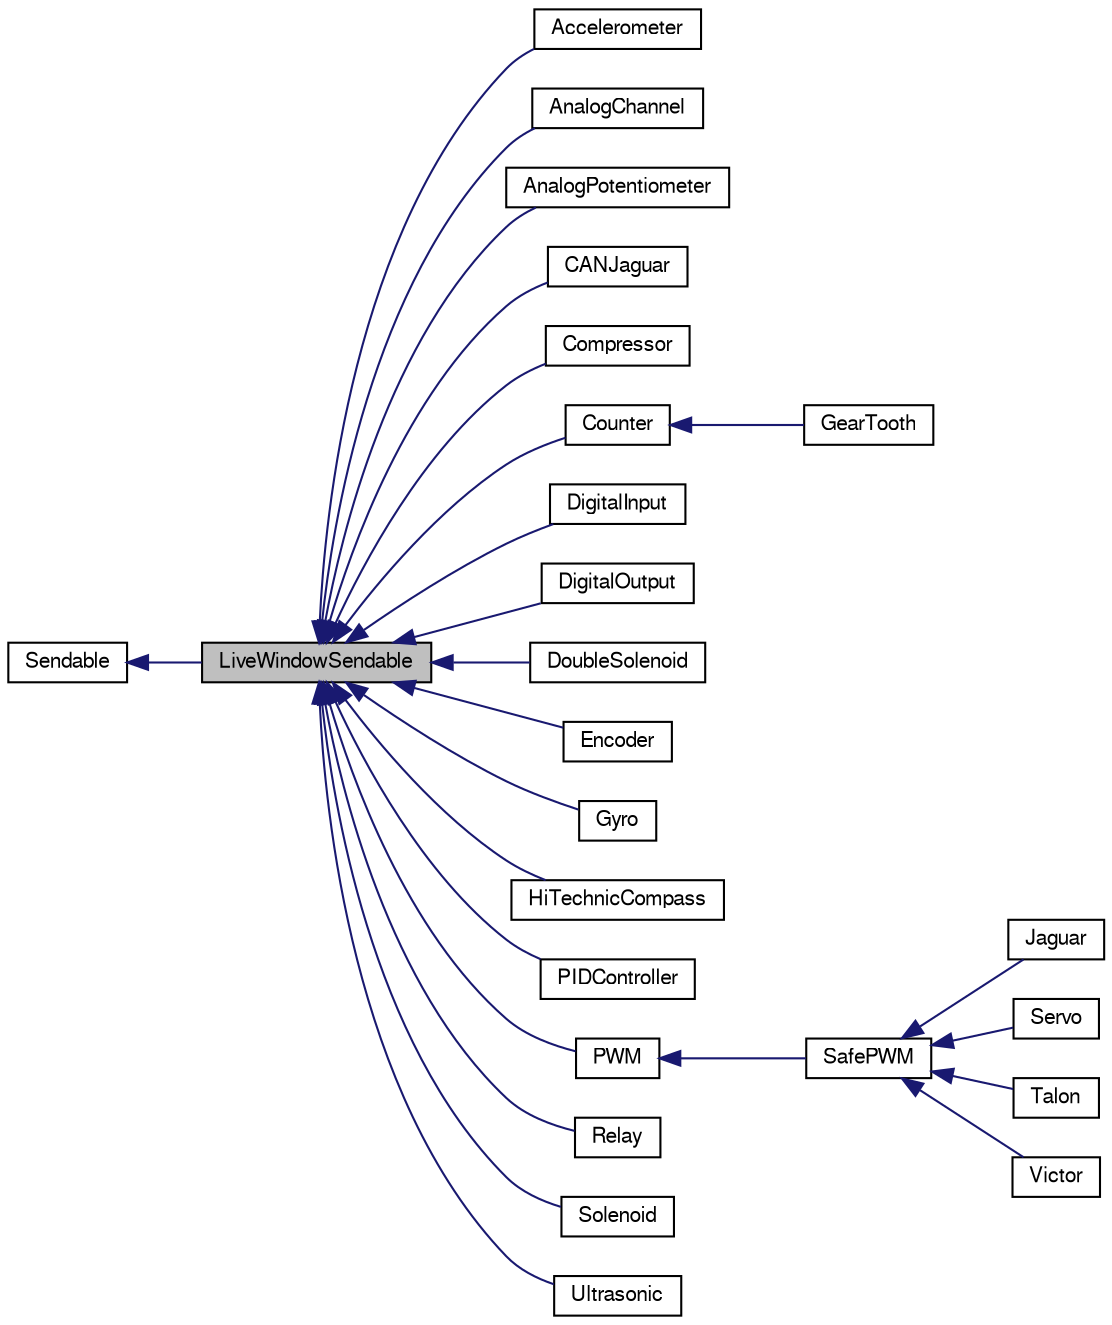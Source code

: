 digraph "LiveWindowSendable"
{
  bgcolor="transparent";
  edge [fontname="FreeSans",fontsize="10",labelfontname="FreeSans",labelfontsize="10"];
  node [fontname="FreeSans",fontsize="10",shape=record];
  rankdir="LR";
  Node1 [label="LiveWindowSendable",height=0.2,width=0.4,color="black", fillcolor="grey75", style="filled" fontcolor="black"];
  Node2 -> Node1 [dir="back",color="midnightblue",fontsize="10",style="solid",fontname="FreeSans"];
  Node2 [label="Sendable",height=0.2,width=0.4,color="black",URL="$class_sendable.html"];
  Node1 -> Node3 [dir="back",color="midnightblue",fontsize="10",style="solid",fontname="FreeSans"];
  Node3 [label="Accelerometer",height=0.2,width=0.4,color="black",URL="$class_accelerometer.html"];
  Node1 -> Node4 [dir="back",color="midnightblue",fontsize="10",style="solid",fontname="FreeSans"];
  Node4 [label="AnalogChannel",height=0.2,width=0.4,color="black",URL="$class_analog_channel.html"];
  Node1 -> Node5 [dir="back",color="midnightblue",fontsize="10",style="solid",fontname="FreeSans"];
  Node5 [label="AnalogPotentiometer",height=0.2,width=0.4,color="black",URL="$class_analog_potentiometer.html"];
  Node1 -> Node6 [dir="back",color="midnightblue",fontsize="10",style="solid",fontname="FreeSans"];
  Node6 [label="CANJaguar",height=0.2,width=0.4,color="black",URL="$class_c_a_n_jaguar.html"];
  Node1 -> Node7 [dir="back",color="midnightblue",fontsize="10",style="solid",fontname="FreeSans"];
  Node7 [label="Compressor",height=0.2,width=0.4,color="black",URL="$class_compressor.html"];
  Node1 -> Node8 [dir="back",color="midnightblue",fontsize="10",style="solid",fontname="FreeSans"];
  Node8 [label="Counter",height=0.2,width=0.4,color="black",URL="$class_counter.html"];
  Node8 -> Node9 [dir="back",color="midnightblue",fontsize="10",style="solid",fontname="FreeSans"];
  Node9 [label="GearTooth",height=0.2,width=0.4,color="black",URL="$class_gear_tooth.html"];
  Node1 -> Node10 [dir="back",color="midnightblue",fontsize="10",style="solid",fontname="FreeSans"];
  Node10 [label="DigitalInput",height=0.2,width=0.4,color="black",URL="$class_digital_input.html"];
  Node1 -> Node11 [dir="back",color="midnightblue",fontsize="10",style="solid",fontname="FreeSans"];
  Node11 [label="DigitalOutput",height=0.2,width=0.4,color="black",URL="$class_digital_output.html"];
  Node1 -> Node12 [dir="back",color="midnightblue",fontsize="10",style="solid",fontname="FreeSans"];
  Node12 [label="DoubleSolenoid",height=0.2,width=0.4,color="black",URL="$class_double_solenoid.html"];
  Node1 -> Node13 [dir="back",color="midnightblue",fontsize="10",style="solid",fontname="FreeSans"];
  Node13 [label="Encoder",height=0.2,width=0.4,color="black",URL="$class_encoder.html"];
  Node1 -> Node14 [dir="back",color="midnightblue",fontsize="10",style="solid",fontname="FreeSans"];
  Node14 [label="Gyro",height=0.2,width=0.4,color="black",URL="$class_gyro.html"];
  Node1 -> Node15 [dir="back",color="midnightblue",fontsize="10",style="solid",fontname="FreeSans"];
  Node15 [label="HiTechnicCompass",height=0.2,width=0.4,color="black",URL="$class_hi_technic_compass.html"];
  Node1 -> Node16 [dir="back",color="midnightblue",fontsize="10",style="solid",fontname="FreeSans"];
  Node16 [label="PIDController",height=0.2,width=0.4,color="black",URL="$class_p_i_d_controller.html"];
  Node1 -> Node17 [dir="back",color="midnightblue",fontsize="10",style="solid",fontname="FreeSans"];
  Node17 [label="PWM",height=0.2,width=0.4,color="black",URL="$class_p_w_m.html"];
  Node17 -> Node18 [dir="back",color="midnightblue",fontsize="10",style="solid",fontname="FreeSans"];
  Node18 [label="SafePWM",height=0.2,width=0.4,color="black",URL="$class_safe_p_w_m.html"];
  Node18 -> Node19 [dir="back",color="midnightblue",fontsize="10",style="solid",fontname="FreeSans"];
  Node19 [label="Jaguar",height=0.2,width=0.4,color="black",URL="$class_jaguar.html"];
  Node18 -> Node20 [dir="back",color="midnightblue",fontsize="10",style="solid",fontname="FreeSans"];
  Node20 [label="Servo",height=0.2,width=0.4,color="black",URL="$class_servo.html"];
  Node18 -> Node21 [dir="back",color="midnightblue",fontsize="10",style="solid",fontname="FreeSans"];
  Node21 [label="Talon",height=0.2,width=0.4,color="black",URL="$class_talon.html"];
  Node18 -> Node22 [dir="back",color="midnightblue",fontsize="10",style="solid",fontname="FreeSans"];
  Node22 [label="Victor",height=0.2,width=0.4,color="black",URL="$class_victor.html"];
  Node1 -> Node23 [dir="back",color="midnightblue",fontsize="10",style="solid",fontname="FreeSans"];
  Node23 [label="Relay",height=0.2,width=0.4,color="black",URL="$class_relay.html"];
  Node1 -> Node24 [dir="back",color="midnightblue",fontsize="10",style="solid",fontname="FreeSans"];
  Node24 [label="Solenoid",height=0.2,width=0.4,color="black",URL="$class_solenoid.html"];
  Node1 -> Node25 [dir="back",color="midnightblue",fontsize="10",style="solid",fontname="FreeSans"];
  Node25 [label="Ultrasonic",height=0.2,width=0.4,color="black",URL="$class_ultrasonic.html"];
}
